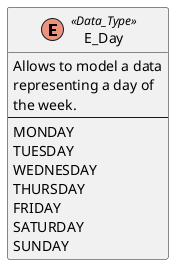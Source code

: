 @startuml

enum E_Day <<Data_Type>>
{
  Allows to model a data
  representing a day of
  the week.
  --
  MONDAY
  TUESDAY
  WEDNESDAY
  THURSDAY
  FRIDAY
  SATURDAY
  SUNDAY
}

@enduml